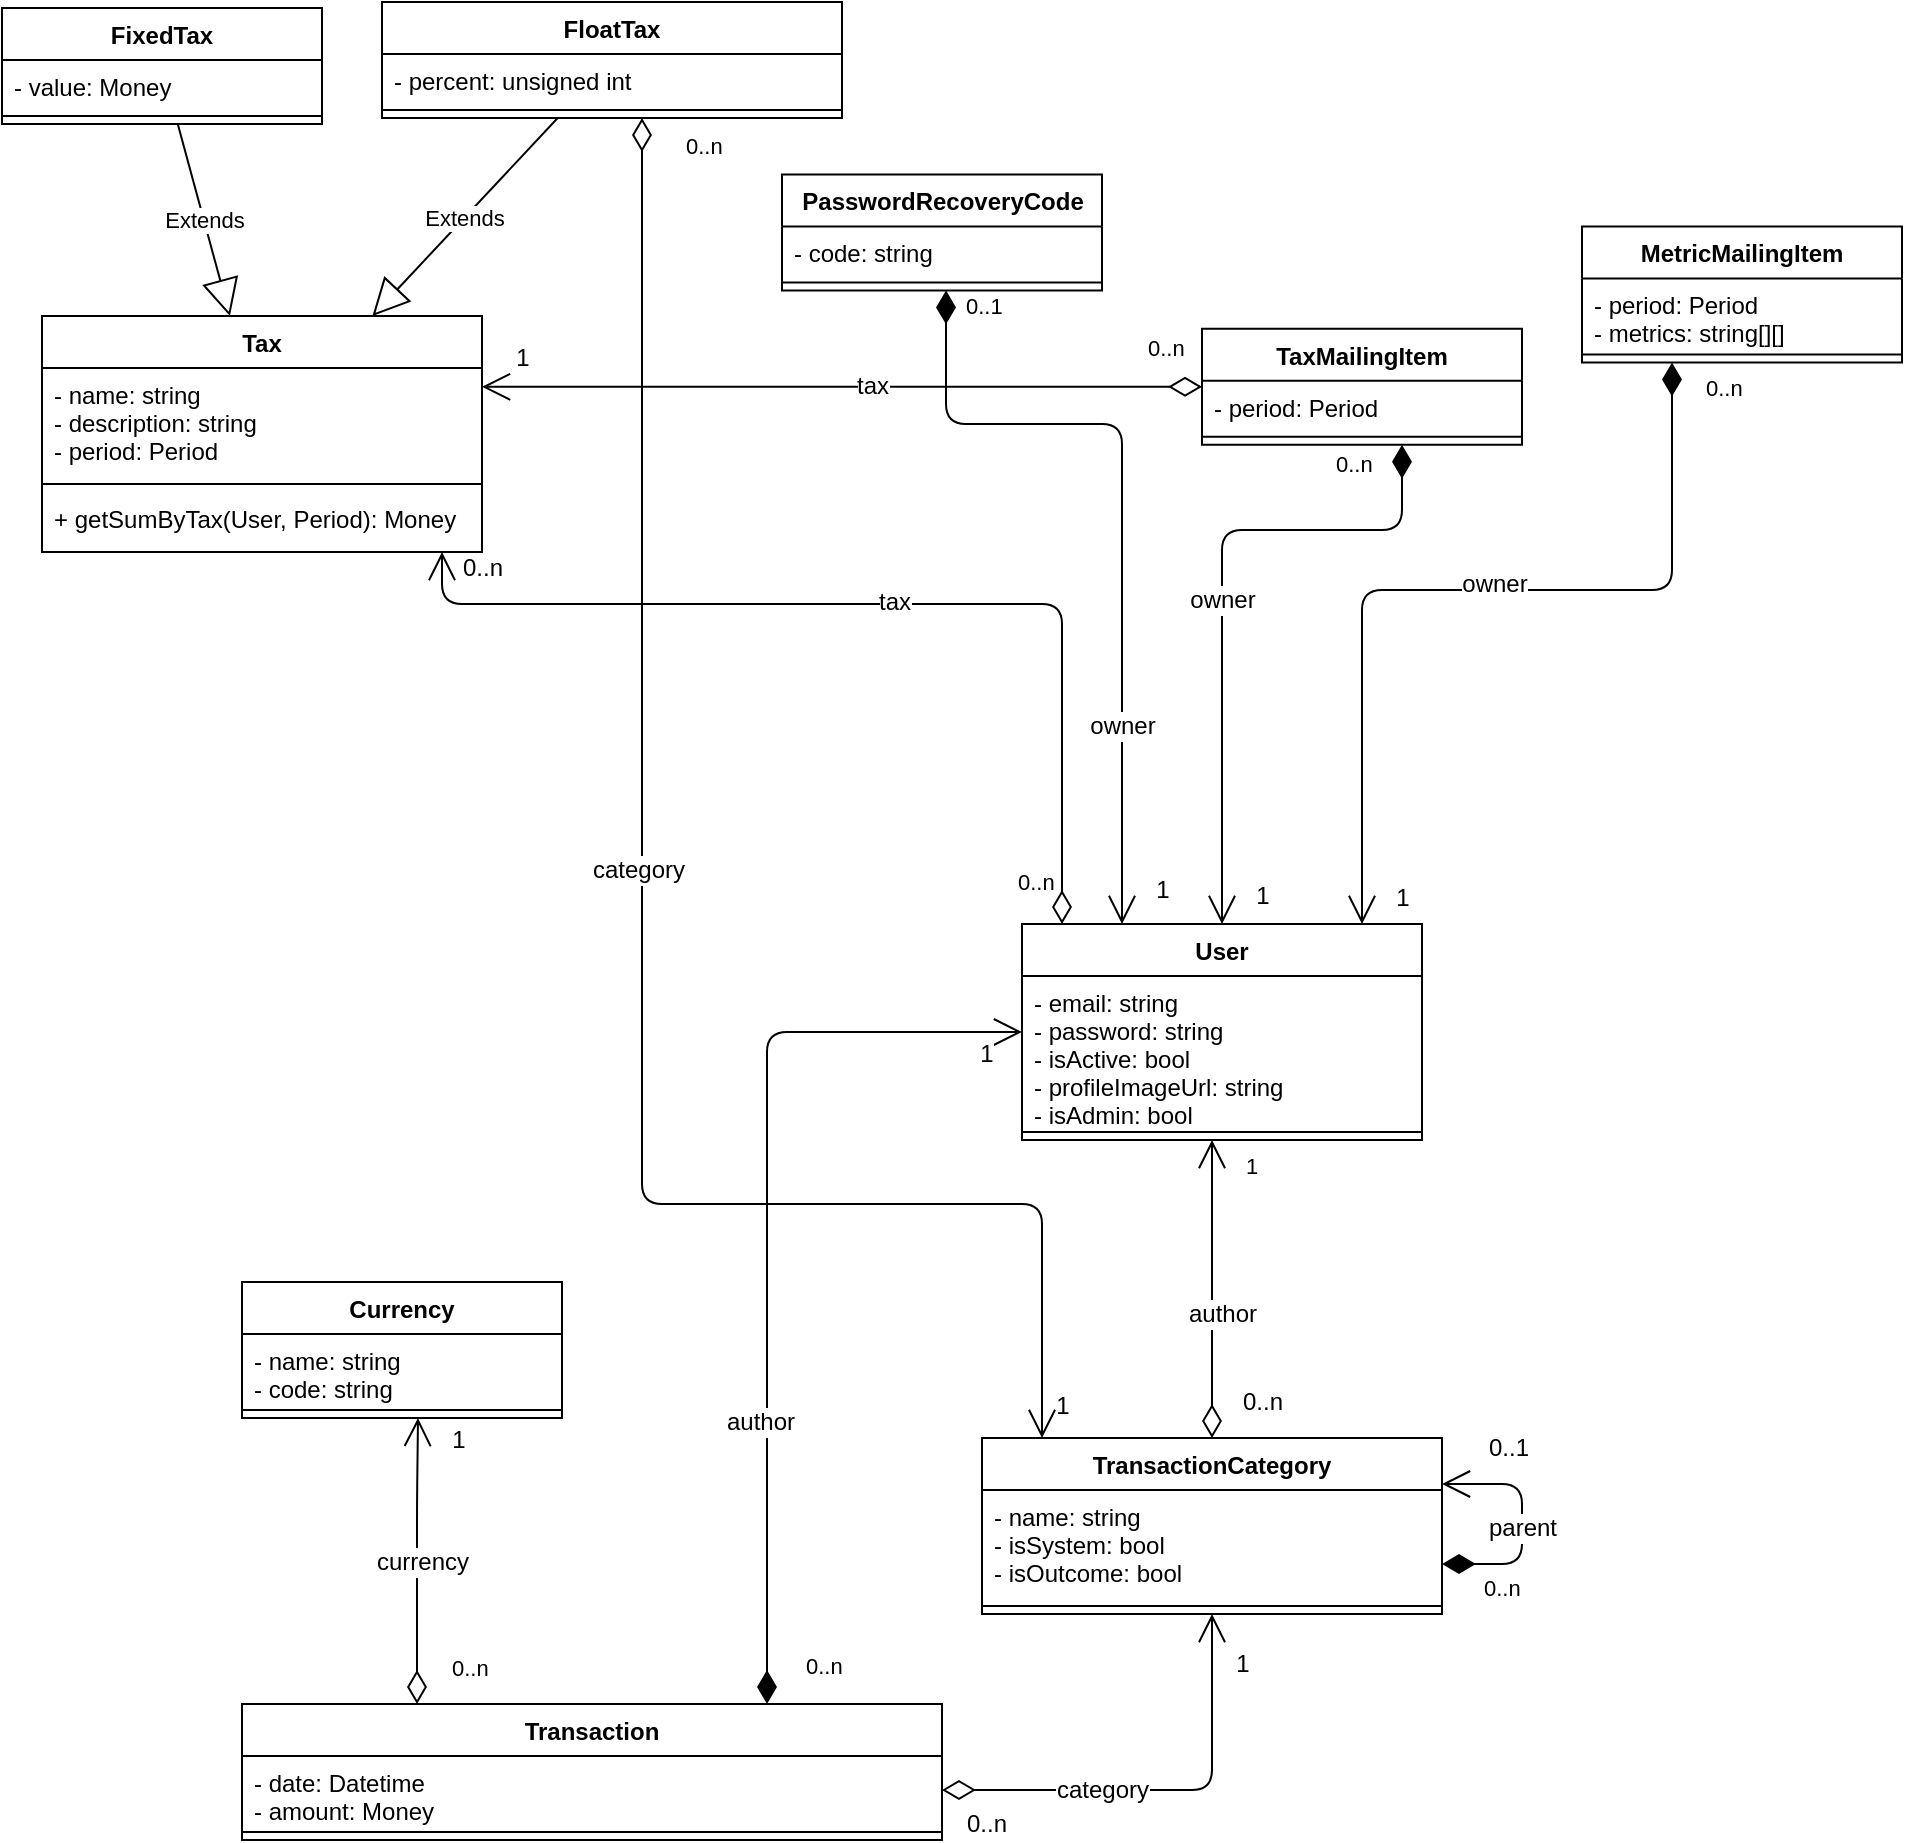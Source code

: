<mxfile version="11.2.4" type="device" pages="1"><diagram name="Page-1" id="c4acf3e9-155e-7222-9cf6-157b1a14988f"><mxGraphModel dx="1483" dy="716" grid="1" gridSize="10" guides="1" tooltips="1" connect="1" arrows="1" fold="1" page="1" pageScale="1" pageWidth="850" pageHeight="1100" background="#ffffff" math="0" shadow="0"><root><mxCell id="0"/><mxCell id="1" parent="0"/><mxCell id="4OOwCj_EN2xBHpz3PXSM-9" value="Currency" style="swimlane;fontStyle=1;align=center;verticalAlign=top;childLayout=stackLayout;horizontal=1;startSize=26;horizontalStack=0;resizeParent=1;resizeParentMax=0;resizeLast=0;collapsible=1;marginBottom=0;" parent="1" vertex="1"><mxGeometry x="495" y="680" width="160" height="68" as="geometry"/></mxCell><mxCell id="4OOwCj_EN2xBHpz3PXSM-10" value="- name: string&#10;- code: string" style="text;strokeColor=none;fillColor=none;align=left;verticalAlign=top;spacingLeft=4;spacingRight=4;overflow=hidden;rotatable=0;points=[[0,0.5],[1,0.5]];portConstraint=eastwest;" parent="4OOwCj_EN2xBHpz3PXSM-9" vertex="1"><mxGeometry y="26" width="160" height="34" as="geometry"/></mxCell><mxCell id="4OOwCj_EN2xBHpz3PXSM-11" value="" style="line;strokeWidth=1;fillColor=none;align=left;verticalAlign=middle;spacingTop=-1;spacingLeft=3;spacingRight=3;rotatable=0;labelPosition=right;points=[];portConstraint=eastwest;" parent="4OOwCj_EN2xBHpz3PXSM-9" vertex="1"><mxGeometry y="60" width="160" height="8" as="geometry"/></mxCell><mxCell id="4OOwCj_EN2xBHpz3PXSM-17" value="Tax" style="swimlane;fontStyle=1;align=center;verticalAlign=top;childLayout=stackLayout;horizontal=1;startSize=26;horizontalStack=0;resizeParent=1;resizeParentMax=0;resizeLast=0;collapsible=1;marginBottom=0;" parent="1" vertex="1"><mxGeometry x="395" y="197" width="220" height="118" as="geometry"/></mxCell><mxCell id="4OOwCj_EN2xBHpz3PXSM-18" value="- name: string&#10;- description: string&#10;- period: Period" style="text;strokeColor=none;fillColor=none;align=left;verticalAlign=top;spacingLeft=4;spacingRight=4;overflow=hidden;rotatable=0;points=[[0,0.5],[1,0.5]];portConstraint=eastwest;" parent="4OOwCj_EN2xBHpz3PXSM-17" vertex="1"><mxGeometry y="26" width="220" height="54" as="geometry"/></mxCell><mxCell id="4OOwCj_EN2xBHpz3PXSM-19" value="" style="line;strokeWidth=1;fillColor=none;align=left;verticalAlign=middle;spacingTop=-1;spacingLeft=3;spacingRight=3;rotatable=0;labelPosition=right;points=[];portConstraint=eastwest;" parent="4OOwCj_EN2xBHpz3PXSM-17" vertex="1"><mxGeometry y="80" width="220" height="8" as="geometry"/></mxCell><mxCell id="4OOwCj_EN2xBHpz3PXSM-20" value="+ getSumByTax(User, Period): Money" style="text;strokeColor=none;fillColor=none;align=left;verticalAlign=top;spacingLeft=4;spacingRight=4;overflow=hidden;rotatable=0;points=[[0,0.5],[1,0.5]];portConstraint=eastwest;" parent="4OOwCj_EN2xBHpz3PXSM-17" vertex="1"><mxGeometry y="88" width="220" height="30" as="geometry"/></mxCell><mxCell id="4OOwCj_EN2xBHpz3PXSM-21" value="Transaction" style="swimlane;fontStyle=1;align=center;verticalAlign=top;childLayout=stackLayout;horizontal=1;startSize=26;horizontalStack=0;resizeParent=1;resizeParentMax=0;resizeLast=0;collapsible=1;marginBottom=0;" parent="1" vertex="1"><mxGeometry x="495" y="891" width="350" height="68" as="geometry"/></mxCell><mxCell id="4OOwCj_EN2xBHpz3PXSM-22" value="- date: Datetime&#10;- amount: Money" style="text;strokeColor=none;fillColor=none;align=left;verticalAlign=top;spacingLeft=4;spacingRight=4;overflow=hidden;rotatable=0;points=[[0,0.5],[1,0.5]];portConstraint=eastwest;" parent="4OOwCj_EN2xBHpz3PXSM-21" vertex="1"><mxGeometry y="26" width="350" height="34" as="geometry"/></mxCell><mxCell id="4OOwCj_EN2xBHpz3PXSM-23" value="" style="line;strokeWidth=1;fillColor=none;align=left;verticalAlign=middle;spacingTop=-1;spacingLeft=3;spacingRight=3;rotatable=0;labelPosition=right;points=[];portConstraint=eastwest;" parent="4OOwCj_EN2xBHpz3PXSM-21" vertex="1"><mxGeometry y="60" width="350" height="8" as="geometry"/></mxCell><mxCell id="4OOwCj_EN2xBHpz3PXSM-25" value="User" style="swimlane;fontStyle=1;align=center;verticalAlign=top;childLayout=stackLayout;horizontal=1;startSize=26;horizontalStack=0;resizeParent=1;resizeParentMax=0;resizeLast=0;collapsible=1;marginBottom=0;" parent="1" vertex="1"><mxGeometry x="885" y="501" width="200" height="108" as="geometry"/></mxCell><mxCell id="4OOwCj_EN2xBHpz3PXSM-26" value="- email: string&#10;- password: string&#10;- isActive: bool&#10;- profileImageUrl: string&#10;- isAdmin: bool" style="text;strokeColor=none;fillColor=none;align=left;verticalAlign=top;spacingLeft=4;spacingRight=4;overflow=hidden;rotatable=0;points=[[0,0.5],[1,0.5]];portConstraint=eastwest;" parent="4OOwCj_EN2xBHpz3PXSM-25" vertex="1"><mxGeometry y="26" width="200" height="74" as="geometry"/></mxCell><mxCell id="4OOwCj_EN2xBHpz3PXSM-27" value="" style="line;strokeWidth=1;fillColor=none;align=left;verticalAlign=middle;spacingTop=-1;spacingLeft=3;spacingRight=3;rotatable=0;labelPosition=right;points=[];portConstraint=eastwest;" parent="4OOwCj_EN2xBHpz3PXSM-25" vertex="1"><mxGeometry y="100" width="200" height="8" as="geometry"/></mxCell><mxCell id="4OOwCj_EN2xBHpz3PXSM-13" value="TransactionCategory" style="swimlane;fontStyle=1;align=center;verticalAlign=top;childLayout=stackLayout;horizontal=1;startSize=26;horizontalStack=0;resizeParent=1;resizeParentMax=0;resizeLast=0;collapsible=1;marginBottom=0;" parent="1" vertex="1"><mxGeometry x="865" y="758" width="230" height="88" as="geometry"/></mxCell><mxCell id="4OOwCj_EN2xBHpz3PXSM-14" value="- name: string&#10;- isSystem: bool&#10;- isOutcome: bool" style="text;strokeColor=none;fillColor=none;align=left;verticalAlign=top;spacingLeft=4;spacingRight=4;overflow=hidden;rotatable=0;points=[[0,0.5],[1,0.5]];portConstraint=eastwest;" parent="4OOwCj_EN2xBHpz3PXSM-13" vertex="1"><mxGeometry y="26" width="230" height="54" as="geometry"/></mxCell><mxCell id="4OOwCj_EN2xBHpz3PXSM-15" value="" style="line;strokeWidth=1;fillColor=none;align=left;verticalAlign=middle;spacingTop=-1;spacingLeft=3;spacingRight=3;rotatable=0;labelPosition=right;points=[];portConstraint=eastwest;" parent="4OOwCj_EN2xBHpz3PXSM-13" vertex="1"><mxGeometry y="80" width="230" height="8" as="geometry"/></mxCell><mxCell id="4OOwCj_EN2xBHpz3PXSM-34" value="1" style="endArrow=open;html=1;endSize=12;startArrow=diamondThin;startSize=14;startFill=0;edgeStyle=orthogonalEdgeStyle;align=left;verticalAlign=bottom;" parent="1" source="4OOwCj_EN2xBHpz3PXSM-13" target="4OOwCj_EN2xBHpz3PXSM-25" edge="1"><mxGeometry x="0.973" y="-25" relative="1" as="geometry"><mxPoint x="615" y="731" as="sourcePoint"/><mxPoint x="775" y="731" as="targetPoint"/><Array as="points"><mxPoint x="980" y="611"/><mxPoint x="980" y="611"/></Array><mxPoint x="-10" y="20" as="offset"/></mxGeometry></mxCell><mxCell id="4OOwCj_EN2xBHpz3PXSM-35" value="0..n" style="text;html=1;resizable=0;points=[];align=center;verticalAlign=middle;labelBackgroundColor=#ffffff;" parent="4OOwCj_EN2xBHpz3PXSM-34" vertex="1" connectable="0"><mxGeometry x="-0.412" y="1" relative="1" as="geometry"><mxPoint x="26" y="26" as="offset"/></mxGeometry></mxCell><mxCell id="4OOwCj_EN2xBHpz3PXSM-36" value="author" style="text;html=1;resizable=0;points=[];align=center;verticalAlign=middle;labelBackgroundColor=#ffffff;" parent="4OOwCj_EN2xBHpz3PXSM-34" vertex="1" connectable="0"><mxGeometry x="-0.302" y="-5" relative="1" as="geometry"><mxPoint y="-10" as="offset"/></mxGeometry></mxCell><mxCell id="8zzenh7mMhsmrAtHi0RZ-2" value="0..n" style="endArrow=open;html=1;endSize=12;startArrow=diamondThin;startSize=14;startFill=1;edgeStyle=orthogonalEdgeStyle;align=left;verticalAlign=bottom;exitX=0.75;exitY=0;exitDx=0;exitDy=0;strokeColor=#000000;shadow=0;" parent="1" source="4OOwCj_EN2xBHpz3PXSM-21" target="4OOwCj_EN2xBHpz3PXSM-25" edge="1"><mxGeometry x="0.525" y="-326" relative="1" as="geometry"><mxPoint x="665" y="958.9" as="sourcePoint"/><mxPoint x="885" y="610" as="targetPoint"/><mxPoint as="offset"/><Array as="points"><mxPoint x="757" y="555"/></Array></mxGeometry></mxCell><mxCell id="8zzenh7mMhsmrAtHi0RZ-3" value="1" style="text;html=1;resizable=0;points=[];align=center;verticalAlign=middle;labelBackgroundColor=#ffffff;" parent="8zzenh7mMhsmrAtHi0RZ-2" vertex="1" connectable="0"><mxGeometry x="0.916" relative="1" as="geometry"><mxPoint x="1" y="11" as="offset"/></mxGeometry></mxCell><mxCell id="8zzenh7mMhsmrAtHi0RZ-4" value="author" style="text;html=1;resizable=0;points=[];align=center;verticalAlign=middle;labelBackgroundColor=#ffffff;" parent="8zzenh7mMhsmrAtHi0RZ-2" vertex="1" connectable="0"><mxGeometry x="-0.389" y="4" relative="1" as="geometry"><mxPoint as="offset"/></mxGeometry></mxCell><mxCell id="8zzenh7mMhsmrAtHi0RZ-6" value="" style="endArrow=open;html=1;endSize=12;startArrow=diamondThin;startSize=14;startFill=0;edgeStyle=orthogonalEdgeStyle;align=left;verticalAlign=bottom;" parent="1" source="4OOwCj_EN2xBHpz3PXSM-22" target="4OOwCj_EN2xBHpz3PXSM-13" edge="1"><mxGeometry x="0.781" y="35" relative="1" as="geometry"><mxPoint x="915" y="1034.5" as="sourcePoint"/><mxPoint x="1075" y="1034.5" as="targetPoint"/><mxPoint as="offset"/></mxGeometry></mxCell><mxCell id="8zzenh7mMhsmrAtHi0RZ-7" value="1" style="text;html=1;resizable=0;points=[];align=center;verticalAlign=middle;labelBackgroundColor=#ffffff;" parent="8zzenh7mMhsmrAtHi0RZ-6" vertex="1" connectable="0"><mxGeometry x="0.809" y="2" relative="1" as="geometry"><mxPoint x="17" y="3" as="offset"/></mxGeometry></mxCell><mxCell id="8zzenh7mMhsmrAtHi0RZ-8" value="category" style="text;html=1;resizable=0;points=[];align=center;verticalAlign=middle;labelBackgroundColor=#ffffff;" parent="8zzenh7mMhsmrAtHi0RZ-6" vertex="1" connectable="0"><mxGeometry x="-0.081" y="47" relative="1" as="geometry"><mxPoint x="-23" y="47" as="offset"/></mxGeometry></mxCell><mxCell id="8zzenh7mMhsmrAtHi0RZ-17" value="0..n" style="text;html=1;resizable=0;points=[];align=center;verticalAlign=middle;labelBackgroundColor=#ffffff;" parent="8zzenh7mMhsmrAtHi0RZ-6" vertex="1" connectable="0"><mxGeometry x="-0.73" y="1" relative="1" as="geometry"><mxPoint x="-8" y="18" as="offset"/></mxGeometry></mxCell><mxCell id="8zzenh7mMhsmrAtHi0RZ-9" value="0..n" style="endArrow=open;html=1;endSize=12;startArrow=diamondThin;startSize=14;startFill=0;edgeStyle=orthogonalEdgeStyle;align=left;verticalAlign=bottom;exitX=0.25;exitY=0;exitDx=0;exitDy=0;" parent="1" source="4OOwCj_EN2xBHpz3PXSM-21" target="4OOwCj_EN2xBHpz3PXSM-9" edge="1"><mxGeometry x="-0.87" y="-15" relative="1" as="geometry"><mxPoint x="600" y="891" as="sourcePoint"/><mxPoint x="485" y="1227" as="targetPoint"/><mxPoint as="offset"/><Array as="points"><mxPoint x="583" y="791"/><mxPoint x="583" y="791"/></Array></mxGeometry></mxCell><mxCell id="8zzenh7mMhsmrAtHi0RZ-10" value="1" style="text;html=1;resizable=0;points=[];align=center;verticalAlign=middle;labelBackgroundColor=#ffffff;" parent="8zzenh7mMhsmrAtHi0RZ-9" vertex="1" connectable="0"><mxGeometry x="0.863" relative="1" as="geometry"><mxPoint x="20" y="1" as="offset"/></mxGeometry></mxCell><mxCell id="8zzenh7mMhsmrAtHi0RZ-11" value="currency" style="text;html=1;resizable=0;points=[];align=center;verticalAlign=middle;labelBackgroundColor=#ffffff;" parent="8zzenh7mMhsmrAtHi0RZ-9" vertex="1" connectable="0"><mxGeometry x="0.256" y="2" relative="1" as="geometry"><mxPoint x="4" y="18.5" as="offset"/></mxGeometry></mxCell><mxCell id="8zzenh7mMhsmrAtHi0RZ-31" value="PasswordRecoveryCode" style="swimlane;fontStyle=1;align=center;verticalAlign=top;childLayout=stackLayout;horizontal=1;startSize=26;horizontalStack=0;resizeParent=1;resizeParentMax=0;resizeLast=0;collapsible=1;marginBottom=0;fillColor=none;gradientColor=none;html=1;" parent="1" vertex="1"><mxGeometry x="765" y="126.206" width="160" height="58" as="geometry"/></mxCell><mxCell id="8zzenh7mMhsmrAtHi0RZ-32" value="- code: string" style="text;strokeColor=none;fillColor=none;align=left;verticalAlign=top;spacingLeft=4;spacingRight=4;overflow=hidden;rotatable=0;points=[[0,0.5],[1,0.5]];portConstraint=eastwest;" parent="8zzenh7mMhsmrAtHi0RZ-31" vertex="1"><mxGeometry y="26" width="160" height="24" as="geometry"/></mxCell><mxCell id="8zzenh7mMhsmrAtHi0RZ-33" value="" style="line;strokeWidth=1;fillColor=none;align=left;verticalAlign=middle;spacingTop=-1;spacingLeft=3;spacingRight=3;rotatable=0;labelPosition=right;points=[];portConstraint=eastwest;" parent="8zzenh7mMhsmrAtHi0RZ-31" vertex="1"><mxGeometry y="50" width="160" height="8" as="geometry"/></mxCell><mxCell id="8zzenh7mMhsmrAtHi0RZ-37" value="0..1" style="endArrow=open;html=1;endSize=12;startArrow=diamondThin;startSize=14;startFill=1;edgeStyle=orthogonalEdgeStyle;align=left;verticalAlign=bottom;entryX=0.25;entryY=0;entryDx=0;entryDy=0;" parent="1" source="8zzenh7mMhsmrAtHi0RZ-31" target="4OOwCj_EN2xBHpz3PXSM-25" edge="1"><mxGeometry x="-0.917" y="8" relative="1" as="geometry"><mxPoint x="735" y="273.235" as="sourcePoint"/><mxPoint x="895" y="273.235" as="targetPoint"/><Array as="points"><mxPoint x="847" y="251"/><mxPoint x="935" y="251"/></Array><mxPoint as="offset"/></mxGeometry></mxCell><mxCell id="8zzenh7mMhsmrAtHi0RZ-40" value="1" style="text;html=1;resizable=0;points=[];align=center;verticalAlign=middle;labelBackgroundColor=#ffffff;" parent="8zzenh7mMhsmrAtHi0RZ-37" vertex="1" connectable="0"><mxGeometry x="0.918" relative="1" as="geometry"><mxPoint x="20" as="offset"/></mxGeometry></mxCell><mxCell id="8zzenh7mMhsmrAtHi0RZ-41" value="owner" style="text;html=1;resizable=0;points=[];align=center;verticalAlign=middle;labelBackgroundColor=#ffffff;" parent="8zzenh7mMhsmrAtHi0RZ-37" vertex="1" connectable="0"><mxGeometry x="0.513" relative="1" as="geometry"><mxPoint as="offset"/></mxGeometry></mxCell><mxCell id="8zzenh7mMhsmrAtHi0RZ-38" value="0..n" style="endArrow=open;html=1;endSize=12;startArrow=diamondThin;startSize=14;startFill=1;edgeStyle=orthogonalEdgeStyle;align=left;verticalAlign=bottom;entryX=0.5;entryY=0;entryDx=0;entryDy=0;" parent="1" source="J6Xch57HbKL5Dc5zieaj-11" target="4OOwCj_EN2xBHpz3PXSM-25" edge="1"><mxGeometry x="-0.527" y="-24" relative="1" as="geometry"><mxPoint x="1075" y="191" as="sourcePoint"/><mxPoint x="1195" y="271.588" as="targetPoint"/><mxPoint as="offset"/><Array as="points"><mxPoint x="1075" y="304"/><mxPoint x="985" y="304"/></Array></mxGeometry></mxCell><mxCell id="8zzenh7mMhsmrAtHi0RZ-39" value="1" style="text;html=1;resizable=0;points=[];align=center;verticalAlign=middle;labelBackgroundColor=#ffffff;" parent="8zzenh7mMhsmrAtHi0RZ-38" vertex="1" connectable="0"><mxGeometry x="0.76" relative="1" as="geometry"><mxPoint x="20" y="25.5" as="offset"/></mxGeometry></mxCell><mxCell id="8zzenh7mMhsmrAtHi0RZ-42" value="owner" style="text;html=1;resizable=0;points=[];align=center;verticalAlign=middle;labelBackgroundColor=#ffffff;" parent="8zzenh7mMhsmrAtHi0RZ-38" vertex="1" connectable="0"><mxGeometry x="0.102" y="-1" relative="1" as="geometry"><mxPoint x="1" y="-14" as="offset"/></mxGeometry></mxCell><mxCell id="grCa41Gi1SMT3-mO3sGl-1" value="FloatTax" style="swimlane;fontStyle=1;align=center;verticalAlign=top;childLayout=stackLayout;horizontal=1;startSize=26;horizontalStack=0;resizeParent=1;resizeParentMax=0;resizeLast=0;collapsible=1;marginBottom=0;" parent="1" vertex="1"><mxGeometry x="565" y="40" width="230" height="58" as="geometry"/></mxCell><mxCell id="grCa41Gi1SMT3-mO3sGl-2" value="- percent: unsigned int" style="text;strokeColor=none;fillColor=none;align=left;verticalAlign=top;spacingLeft=4;spacingRight=4;overflow=hidden;rotatable=0;points=[[0,0.5],[1,0.5]];portConstraint=eastwest;" parent="grCa41Gi1SMT3-mO3sGl-1" vertex="1"><mxGeometry y="26" width="230" height="24" as="geometry"/></mxCell><mxCell id="grCa41Gi1SMT3-mO3sGl-3" value="" style="line;strokeWidth=1;fillColor=none;align=left;verticalAlign=middle;spacingTop=-1;spacingLeft=3;spacingRight=3;rotatable=0;labelPosition=right;points=[];portConstraint=eastwest;" parent="grCa41Gi1SMT3-mO3sGl-1" vertex="1"><mxGeometry y="50" width="230" height="8" as="geometry"/></mxCell><mxCell id="grCa41Gi1SMT3-mO3sGl-5" value="FixedTax" style="swimlane;fontStyle=1;align=center;verticalAlign=top;childLayout=stackLayout;horizontal=1;startSize=26;horizontalStack=0;resizeParent=1;resizeParentMax=0;resizeLast=0;collapsible=1;marginBottom=0;" parent="1" vertex="1"><mxGeometry x="375" y="43" width="160" height="58" as="geometry"/></mxCell><mxCell id="grCa41Gi1SMT3-mO3sGl-6" value="- value: Money" style="text;strokeColor=none;fillColor=none;align=left;verticalAlign=top;spacingLeft=4;spacingRight=4;overflow=hidden;rotatable=0;points=[[0,0.5],[1,0.5]];portConstraint=eastwest;" parent="grCa41Gi1SMT3-mO3sGl-5" vertex="1"><mxGeometry y="26" width="160" height="24" as="geometry"/></mxCell><mxCell id="grCa41Gi1SMT3-mO3sGl-7" value="" style="line;strokeWidth=1;fillColor=none;align=left;verticalAlign=middle;spacingTop=-1;spacingLeft=3;spacingRight=3;rotatable=0;labelPosition=right;points=[];portConstraint=eastwest;" parent="grCa41Gi1SMT3-mO3sGl-5" vertex="1"><mxGeometry y="50" width="160" height="8" as="geometry"/></mxCell><mxCell id="grCa41Gi1SMT3-mO3sGl-9" value="Extends" style="endArrow=block;endSize=16;endFill=0;html=1;" parent="1" source="grCa41Gi1SMT3-mO3sGl-1" target="4OOwCj_EN2xBHpz3PXSM-17" edge="1"><mxGeometry width="160" relative="1" as="geometry"><mxPoint x="455" y="-108.2" as="sourcePoint"/><mxPoint x="615" y="-108.2" as="targetPoint"/></mxGeometry></mxCell><mxCell id="grCa41Gi1SMT3-mO3sGl-10" value="Extends" style="endArrow=block;endSize=16;endFill=0;html=1;" parent="1" source="grCa41Gi1SMT3-mO3sGl-5" target="4OOwCj_EN2xBHpz3PXSM-17" edge="1"><mxGeometry width="160" relative="1" as="geometry"><mxPoint x="445" y="-68.2" as="sourcePoint"/><mxPoint x="605" y="-68.2" as="targetPoint"/></mxGeometry></mxCell><mxCell id="grCa41Gi1SMT3-mO3sGl-11" value="0..n" style="endArrow=open;html=1;endSize=12;startArrow=diamondThin;startSize=14;startFill=0;edgeStyle=orthogonalEdgeStyle;align=left;verticalAlign=bottom;" parent="1" source="grCa41Gi1SMT3-mO3sGl-1" target="4OOwCj_EN2xBHpz3PXSM-13" edge="1"><mxGeometry x="0.309" y="520" relative="1" as="geometry"><mxPoint x="685" y="-293.286" as="sourcePoint"/><mxPoint x="845" y="-293.286" as="targetPoint"/><Array as="points"><mxPoint x="695" y="641"/><mxPoint x="895" y="641"/></Array><mxPoint as="offset"/></mxGeometry></mxCell><mxCell id="grCa41Gi1SMT3-mO3sGl-12" value="1" style="text;html=1;resizable=0;points=[];align=center;verticalAlign=middle;labelBackgroundColor=#ffffff;" parent="grCa41Gi1SMT3-mO3sGl-11" vertex="1" connectable="0"><mxGeometry x="0.957" y="1" relative="1" as="geometry"><mxPoint x="9" y="2" as="offset"/></mxGeometry></mxCell><mxCell id="grCa41Gi1SMT3-mO3sGl-13" value="category" style="text;html=1;resizable=0;points=[];align=center;verticalAlign=middle;labelBackgroundColor=#ffffff;" parent="grCa41Gi1SMT3-mO3sGl-11" vertex="1" connectable="0"><mxGeometry x="-0.127" y="-2" relative="1" as="geometry"><mxPoint as="offset"/></mxGeometry></mxCell><mxCell id="J6Xch57HbKL5Dc5zieaj-3" value="MetricMailingItem" style="swimlane;fontStyle=1;align=center;verticalAlign=top;childLayout=stackLayout;horizontal=1;startSize=26;horizontalStack=0;resizeParent=1;resizeParentMax=0;resizeLast=0;collapsible=1;marginBottom=0;" parent="1" vertex="1"><mxGeometry x="1165" y="152.235" width="160" height="68" as="geometry"/></mxCell><mxCell id="J6Xch57HbKL5Dc5zieaj-4" value="- period: Period&#10;- metrics: string[][]" style="text;strokeColor=none;fillColor=none;align=left;verticalAlign=top;spacingLeft=4;spacingRight=4;overflow=hidden;rotatable=0;points=[[0,0.5],[1,0.5]];portConstraint=eastwest;" parent="J6Xch57HbKL5Dc5zieaj-3" vertex="1"><mxGeometry y="26" width="160" height="34" as="geometry"/></mxCell><mxCell id="J6Xch57HbKL5Dc5zieaj-5" value="" style="line;strokeWidth=1;fillColor=none;align=left;verticalAlign=middle;spacingTop=-1;spacingLeft=3;spacingRight=3;rotatable=0;labelPosition=right;points=[];portConstraint=eastwest;" parent="J6Xch57HbKL5Dc5zieaj-3" vertex="1"><mxGeometry y="60" width="160" height="8" as="geometry"/></mxCell><mxCell id="J6Xch57HbKL5Dc5zieaj-11" value="TaxMailingItem" style="swimlane;fontStyle=1;align=center;verticalAlign=top;childLayout=stackLayout;horizontal=1;startSize=26;horizontalStack=0;resizeParent=1;resizeParentMax=0;resizeLast=0;collapsible=1;marginBottom=0;" parent="1" vertex="1"><mxGeometry x="975" y="203.4" width="160" height="58" as="geometry"/></mxCell><mxCell id="J6Xch57HbKL5Dc5zieaj-12" value="- period: Period" style="text;strokeColor=none;fillColor=none;align=left;verticalAlign=top;spacingLeft=4;spacingRight=4;overflow=hidden;rotatable=0;points=[[0,0.5],[1,0.5]];portConstraint=eastwest;" parent="J6Xch57HbKL5Dc5zieaj-11" vertex="1"><mxGeometry y="26" width="160" height="24" as="geometry"/></mxCell><mxCell id="J6Xch57HbKL5Dc5zieaj-13" value="" style="line;strokeWidth=1;fillColor=none;align=left;verticalAlign=middle;spacingTop=-1;spacingLeft=3;spacingRight=3;rotatable=0;labelPosition=right;points=[];portConstraint=eastwest;" parent="J6Xch57HbKL5Dc5zieaj-11" vertex="1"><mxGeometry y="50" width="160" height="8" as="geometry"/></mxCell><mxCell id="J6Xch57HbKL5Dc5zieaj-15" value="0..n" style="endArrow=open;html=1;endSize=12;startArrow=diamondThin;startSize=14;startFill=0;edgeStyle=orthogonalEdgeStyle;align=left;verticalAlign=bottom;" parent="1" source="J6Xch57HbKL5Dc5zieaj-11" target="4OOwCj_EN2xBHpz3PXSM-17" edge="1"><mxGeometry x="-0.837" y="-10" relative="1" as="geometry"><mxPoint x="660" y="288.667" as="sourcePoint"/><mxPoint x="820" y="288.667" as="targetPoint"/><Array as="points"><mxPoint x="765" y="232"/><mxPoint x="765" y="232"/></Array><mxPoint as="offset"/></mxGeometry></mxCell><mxCell id="J6Xch57HbKL5Dc5zieaj-17" value="1" style="text;html=1;resizable=0;points=[];align=center;verticalAlign=middle;labelBackgroundColor=#ffffff;" parent="J6Xch57HbKL5Dc5zieaj-15" vertex="1" connectable="0"><mxGeometry x="0.936" y="-1" relative="1" as="geometry"><mxPoint x="8.5" y="-14" as="offset"/></mxGeometry></mxCell><mxCell id="Js4SMGIck6S90W-3FwTf-1" value="tax" style="text;html=1;resizable=0;points=[];align=center;verticalAlign=middle;labelBackgroundColor=#ffffff;" vertex="1" connectable="0" parent="J6Xch57HbKL5Dc5zieaj-15"><mxGeometry x="0.167" y="-45" relative="1" as="geometry"><mxPoint x="45" y="44" as="offset"/></mxGeometry></mxCell><mxCell id="J6Xch57HbKL5Dc5zieaj-19" value="0..n" style="endArrow=open;html=1;endSize=12;startArrow=diamondThin;startSize=14;startFill=1;edgeStyle=orthogonalEdgeStyle;align=left;verticalAlign=bottom;" parent="1" source="J6Xch57HbKL5Dc5zieaj-3" target="4OOwCj_EN2xBHpz3PXSM-25" edge="1"><mxGeometry x="-0.899" y="15" relative="1" as="geometry"><mxPoint x="1209.088" y="265.4" as="sourcePoint"/><mxPoint x="1119.676" y="446.353" as="targetPoint"/><mxPoint as="offset"/><Array as="points"><mxPoint x="1210" y="334"/><mxPoint x="1055" y="334"/></Array></mxGeometry></mxCell><mxCell id="J6Xch57HbKL5Dc5zieaj-20" value="1" style="text;html=1;resizable=0;points=[];align=center;verticalAlign=middle;labelBackgroundColor=#ffffff;" parent="J6Xch57HbKL5Dc5zieaj-19" vertex="1" connectable="0"><mxGeometry x="0.76" relative="1" as="geometry"><mxPoint x="20" y="39" as="offset"/></mxGeometry></mxCell><mxCell id="J6Xch57HbKL5Dc5zieaj-21" value="owner" style="text;html=1;resizable=0;points=[];align=center;verticalAlign=middle;labelBackgroundColor=#ffffff;" parent="J6Xch57HbKL5Dc5zieaj-19" vertex="1" connectable="0"><mxGeometry x="0.102" y="-1" relative="1" as="geometry"><mxPoint x="37" y="-2" as="offset"/></mxGeometry></mxCell><mxCell id="4OOwCj_EN2xBHpz3PXSM-29" value="0..n" style="endArrow=open;html=1;endSize=12;startArrow=diamondThin;startSize=14;startFill=1;edgeStyle=orthogonalEdgeStyle;align=left;verticalAlign=bottom;" parent="1" target="4OOwCj_EN2xBHpz3PXSM-13" edge="1" source="4OOwCj_EN2xBHpz3PXSM-13"><mxGeometry x="-0.689" y="-21" relative="1" as="geometry"><mxPoint x="1095" y="887" as="sourcePoint"/><mxPoint x="495" y="1148" as="targetPoint"/><Array as="points"><mxPoint x="1135" y="821"/><mxPoint x="1135" y="781"/></Array><mxPoint as="offset"/></mxGeometry></mxCell><mxCell id="4OOwCj_EN2xBHpz3PXSM-31" value="parent" style="text;html=1;resizable=0;points=[];align=center;verticalAlign=middle;labelBackgroundColor=#ffffff;" parent="4OOwCj_EN2xBHpz3PXSM-29" vertex="1" connectable="0"><mxGeometry x="-0.157" relative="1" as="geometry"><mxPoint y="-8" as="offset"/></mxGeometry></mxCell><mxCell id="4OOwCj_EN2xBHpz3PXSM-32" value="0..1" style="text;html=1;resizable=0;points=[];align=center;verticalAlign=middle;labelBackgroundColor=#ffffff;" parent="4OOwCj_EN2xBHpz3PXSM-29" vertex="1" connectable="0"><mxGeometry x="0.859" relative="1" as="geometry"><mxPoint x="24" y="-18" as="offset"/></mxGeometry></mxCell><mxCell id="Js4SMGIck6S90W-3FwTf-4" value="0..n" style="endArrow=open;html=1;endSize=12;startArrow=diamondThin;startSize=14;startFill=0;edgeStyle=orthogonalEdgeStyle;align=left;verticalAlign=bottom;" edge="1" parent="1" source="4OOwCj_EN2xBHpz3PXSM-25" target="4OOwCj_EN2xBHpz3PXSM-17"><mxGeometry x="-0.256" y="148" relative="1" as="geometry"><mxPoint x="805" y="341" as="sourcePoint"/><mxPoint x="445" y="341" as="targetPoint"/><Array as="points"><mxPoint x="905" y="341"/><mxPoint x="595" y="341"/></Array><mxPoint as="offset"/></mxGeometry></mxCell><mxCell id="Js4SMGIck6S90W-3FwTf-5" value="0..n" style="text;html=1;resizable=0;points=[];align=center;verticalAlign=middle;labelBackgroundColor=#ffffff;" vertex="1" connectable="0" parent="Js4SMGIck6S90W-3FwTf-4"><mxGeometry x="0.936" y="-1" relative="1" as="geometry"><mxPoint x="19" y="-8" as="offset"/></mxGeometry></mxCell><mxCell id="Js4SMGIck6S90W-3FwTf-6" value="tax" style="text;html=1;resizable=0;points=[];align=center;verticalAlign=middle;labelBackgroundColor=#ffffff;" vertex="1" connectable="0" parent="Js4SMGIck6S90W-3FwTf-4"><mxGeometry x="0.167" y="-45" relative="1" as="geometry"><mxPoint x="45" y="44" as="offset"/></mxGeometry></mxCell></root></mxGraphModel></diagram></mxfile>